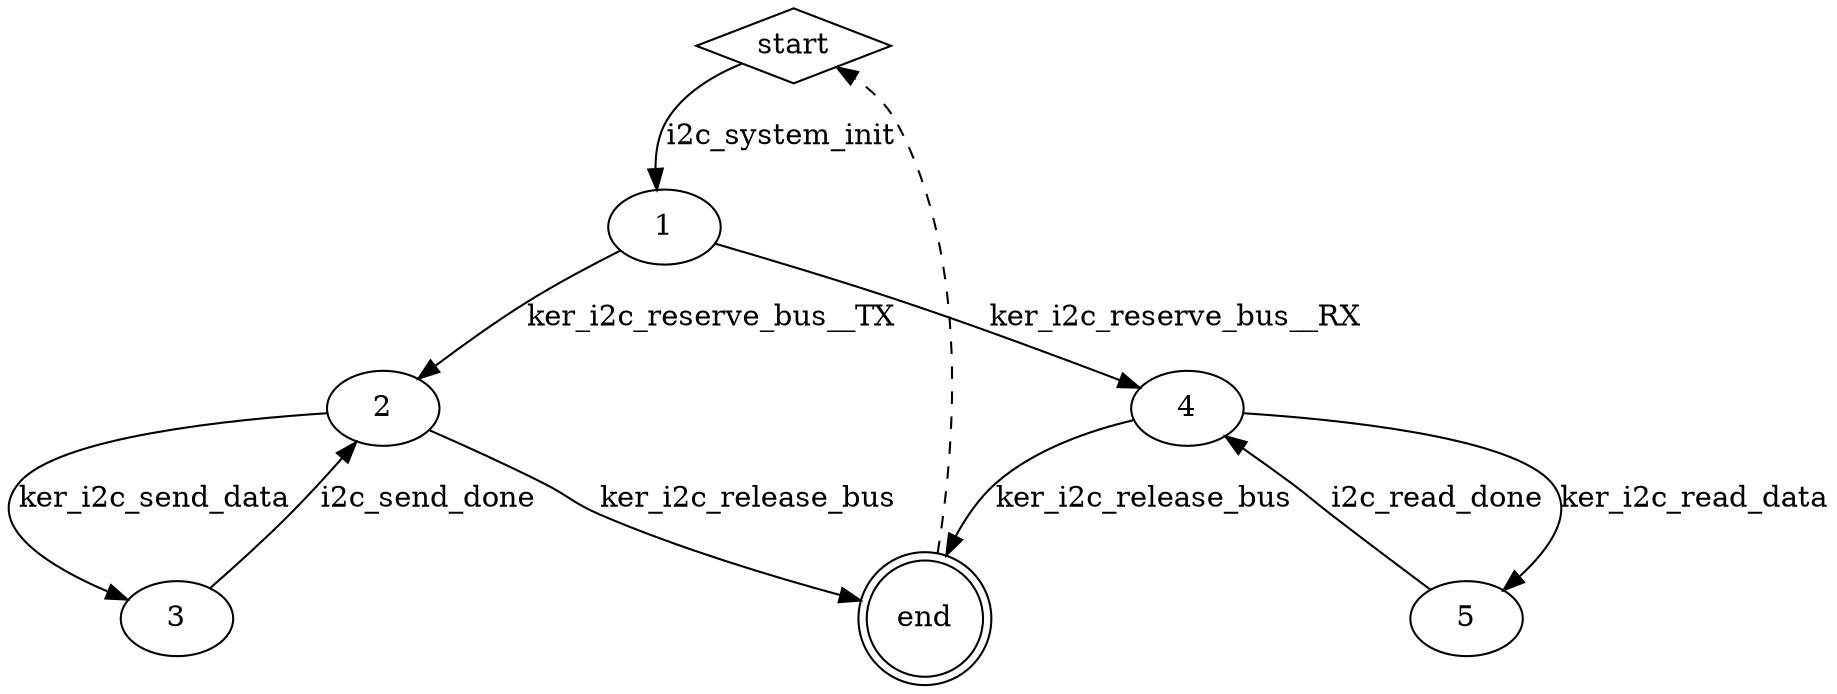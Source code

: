 digraph i2c_system_simple {

    // Set up the driver sate
    start [shape=diamond];
    start -> 1 [label="i2c_system_init"];

    // Prepare to transmit
    1 -> 2 [label="ker_i2c_reserve_bus__TX"]; 

    // Send data then get signal from system that send is done
    2 -> 3 [label="ker_i2c_send_data"];
    3 -> 2 [label="i2c_send_done"];

    // Prepare to read data
    1 -> 4 [label="ker_i2c_reserve_bus__RX"];

    // Read data then get signal from system that read is done
    4 -> 5 [label="ker_i2c_read_data"];
    5 -> 4 [label="i2c_read_done"];

    // Release the buss
    end [shape=doublecircle];
    2 -> end [label="ker_i2c_release_bus"];
    4 -> end [label="ker_i2c_release_bus"];
    end -> start [style=dashed];
}


digraph i2c_system {

    // Set up the driver sate
    start [shape=diamond];
    start -> 1 [label="i2c_system_init"];

    // Prepare to transmit
    1 -> 2 [label="ker_i2c_reserve_bus__TX"]; 

    // Send data then get signal from system that send is done
    2 -> 3 [label="ker_i2c_send_data"];
    3 -> 2 [label="i2c_send_done"];

    // Read data (from TX reserved bus)
    3 -> 53 [label="ker_i2c_read_data"];
    53 -> 3 [label="i2c_read_done"];

    // Prepare to read data
    1 -> 4 [label="ker_i2c_reserve_bus__RX"];

    // Read data then get signal from system that read is done
    4 -> 54 [label="ker_i2c_read_data"];
    54 -> 4 [label="i2c_read_done"];

    // Release the buss
    end [shape=doublecircle];
    2 -> end [label="ker_i2c_release_bus"];
    4 -> end [label="ker_i2c_release_bus"];
    end -> start [style=dashed];
}


digraph i2c_driver_simple {

    // Set up the driver sate
    start [shape=diamond];
    start -> 1 [label="i2c_hardware_init"];

    // Start the tranciever
    1 -> 2 [label="i2c_initTransceiver"];

    // Send data
    2 -> 3 [label="i2c_startTransceiverTx"];
    3 -> 53 [label="i2c_interrupt", style=dotted];
    53 -> 53 [label="i2c_interrupt", style=dotted];
    53 -> 3 [label="i2c_interrupt", style=dotted];

    // Receive data
    2 -> 4 [label="i2c_startTransceiverRx"];
    4 -> 54 [label="i2c_interrupt", style=dotted];
    54 -> 54 [label="i2c_interrupt", style=dotted];
    54 -> 4 [label="i2c_interrupt", style=dotted];

    // Bus may be "released" at some point and then later reinitialized
    end [shape=doublecircle];
    3 -> end [style=dashed];
    4 -> end [style=dashed];
    end -> start [style=dashed];
}


digraph i2c_all {

    // Set up the driver sate
    start [shape=diamond];
    start -> sys_start[style=dashed];
    sys_start -> driver_start [label="i2c_system_init"];
    driver_start -> sys_1 [label="i2c_hardware_init"];

    // Prepare to transmit
    sys_1 -> driver_12 [label="ker_i2c_reserve_bus__TX"]; 
    driver_12 -> sys_2 [label="i2c_initTransceiver"];

    // Send data then get signal from system that send is done
    sys_2 -> driver_23 [label="ker_i2c_send_data"];
    driver_23 -> driver_3 [label="i2c_startTransceiverTx"];
    driver_3 -> driver_51 [label="i2c_interrupt", style=dotted];
    driver_51 -> driver_51 [label="i2c_interrupt", style=dotted];
    driver_51 -> sys_3 [label="i2c_interrupt", style=dotted];
    sys_3 -> sys_2 [label="i2c_send_done"];

    // Read data (from TX reserved bus)
    sys_2 -> driver_24 [label="ker_i2c_read_data"];
    driver_24 -> driver_41 [label="i2c_startTransceiverRx"];
    driver_41 -> driver_52 [label="i2c_interrupt", style=dotted];
    driver_52 -> driver_52 [label="i2c_interrupt", style=dotted];
    driver_52 -> sys_52 [label="i2c_interrupt", style=dotted];
    driver_52 -> sys_2 [label="i2c_read_done"];

    // Prepare to read data
    sys_1 -> driver_14 [label="ker_i2c_reserve_bus__RX"];
    driver_14 -> sys_4 [label="i2c_initTransceiver"];

    // Read data then get signal from system that read is done
    sys_4 -> driver_25 [label="ker_i2c_read_data"];
    driver_25 -> driver_42 [label="i2c_startTransceiverRx"];
    driver_42 -> driver_53 [label="i2c_interrupt", style=dotted];
    driver_53 -> driver_53[label="i2c_interrupt", style=dotted];
    driver_53 -> sys_54 [label="i2c_interrupt", style=dotted];
    sys_54 -> sys_4 [label="i2c_read_done"];

    // Release the bus
    sys_end [shape=doublecircle];
    sys_2 -> driver_end [label="ker_i2c_release_bus"];
    sys_4 -> driver_end [label="ker_i2c_release_bus"];
    driver_end -> sys_end [style=dashed];
    sys_end -> sys_start [style=dashed];

}
